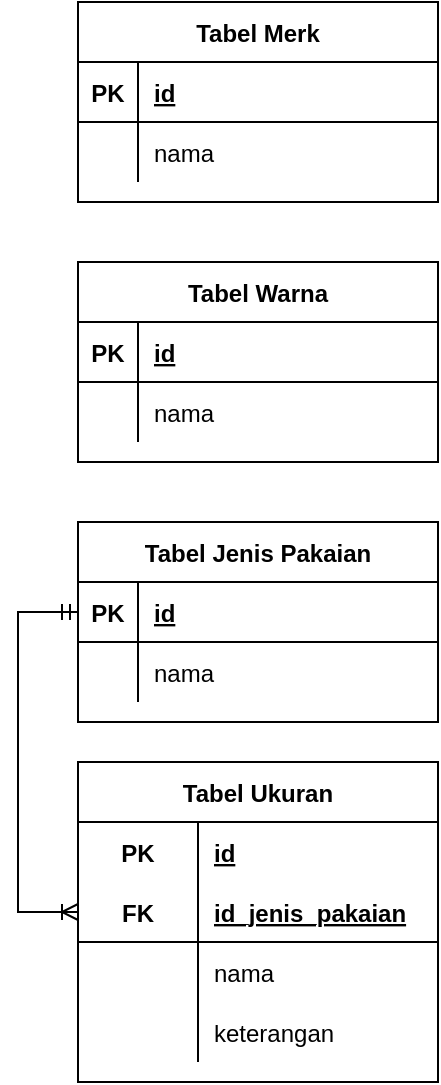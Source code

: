 <mxfile version="20.5.1" type="github"><diagram id="e8OdLwDFIZkTJ4T7T-KY" name="Page-1"><mxGraphModel dx="1422" dy="800" grid="1" gridSize="10" guides="1" tooltips="1" connect="1" arrows="1" fold="1" page="1" pageScale="1" pageWidth="850" pageHeight="1100" math="0" shadow="0"><root><mxCell id="0"/><mxCell id="1" parent="0"/><mxCell id="Obx3cWNFt33tF2TMDMy1-14" value="Tabel Warna" style="shape=table;startSize=30;container=1;collapsible=1;childLayout=tableLayout;fixedRows=1;rowLines=0;fontStyle=1;align=center;resizeLast=1;" vertex="1" parent="1"><mxGeometry x="50" y="220" width="180" height="100" as="geometry"/></mxCell><mxCell id="Obx3cWNFt33tF2TMDMy1-15" value="" style="shape=tableRow;horizontal=0;startSize=0;swimlaneHead=0;swimlaneBody=0;fillColor=none;collapsible=0;dropTarget=0;points=[[0,0.5],[1,0.5]];portConstraint=eastwest;top=0;left=0;right=0;bottom=1;" vertex="1" parent="Obx3cWNFt33tF2TMDMy1-14"><mxGeometry y="30" width="180" height="30" as="geometry"/></mxCell><mxCell id="Obx3cWNFt33tF2TMDMy1-16" value="PK" style="shape=partialRectangle;connectable=0;fillColor=none;top=0;left=0;bottom=0;right=0;fontStyle=1;overflow=hidden;" vertex="1" parent="Obx3cWNFt33tF2TMDMy1-15"><mxGeometry width="30" height="30" as="geometry"><mxRectangle width="30" height="30" as="alternateBounds"/></mxGeometry></mxCell><mxCell id="Obx3cWNFt33tF2TMDMy1-17" value="id" style="shape=partialRectangle;connectable=0;fillColor=none;top=0;left=0;bottom=0;right=0;align=left;spacingLeft=6;fontStyle=5;overflow=hidden;" vertex="1" parent="Obx3cWNFt33tF2TMDMy1-15"><mxGeometry x="30" width="150" height="30" as="geometry"><mxRectangle width="150" height="30" as="alternateBounds"/></mxGeometry></mxCell><mxCell id="Obx3cWNFt33tF2TMDMy1-18" value="" style="shape=tableRow;horizontal=0;startSize=0;swimlaneHead=0;swimlaneBody=0;fillColor=none;collapsible=0;dropTarget=0;points=[[0,0.5],[1,0.5]];portConstraint=eastwest;top=0;left=0;right=0;bottom=0;" vertex="1" parent="Obx3cWNFt33tF2TMDMy1-14"><mxGeometry y="60" width="180" height="30" as="geometry"/></mxCell><mxCell id="Obx3cWNFt33tF2TMDMy1-19" value="" style="shape=partialRectangle;connectable=0;fillColor=none;top=0;left=0;bottom=0;right=0;editable=1;overflow=hidden;" vertex="1" parent="Obx3cWNFt33tF2TMDMy1-18"><mxGeometry width="30" height="30" as="geometry"><mxRectangle width="30" height="30" as="alternateBounds"/></mxGeometry></mxCell><mxCell id="Obx3cWNFt33tF2TMDMy1-20" value="nama" style="shape=partialRectangle;connectable=0;fillColor=none;top=0;left=0;bottom=0;right=0;align=left;spacingLeft=6;overflow=hidden;" vertex="1" parent="Obx3cWNFt33tF2TMDMy1-18"><mxGeometry x="30" width="150" height="30" as="geometry"><mxRectangle width="150" height="30" as="alternateBounds"/></mxGeometry></mxCell><mxCell id="Obx3cWNFt33tF2TMDMy1-27" value="Tabel Merk" style="shape=table;startSize=30;container=1;collapsible=1;childLayout=tableLayout;fixedRows=1;rowLines=0;fontStyle=1;align=center;resizeLast=1;" vertex="1" parent="1"><mxGeometry x="50" y="90" width="180" height="100" as="geometry"/></mxCell><mxCell id="Obx3cWNFt33tF2TMDMy1-28" value="" style="shape=tableRow;horizontal=0;startSize=0;swimlaneHead=0;swimlaneBody=0;fillColor=none;collapsible=0;dropTarget=0;points=[[0,0.5],[1,0.5]];portConstraint=eastwest;top=0;left=0;right=0;bottom=1;" vertex="1" parent="Obx3cWNFt33tF2TMDMy1-27"><mxGeometry y="30" width="180" height="30" as="geometry"/></mxCell><mxCell id="Obx3cWNFt33tF2TMDMy1-29" value="PK" style="shape=partialRectangle;connectable=0;fillColor=none;top=0;left=0;bottom=0;right=0;fontStyle=1;overflow=hidden;" vertex="1" parent="Obx3cWNFt33tF2TMDMy1-28"><mxGeometry width="30" height="30" as="geometry"><mxRectangle width="30" height="30" as="alternateBounds"/></mxGeometry></mxCell><mxCell id="Obx3cWNFt33tF2TMDMy1-30" value="id" style="shape=partialRectangle;connectable=0;fillColor=none;top=0;left=0;bottom=0;right=0;align=left;spacingLeft=6;fontStyle=5;overflow=hidden;" vertex="1" parent="Obx3cWNFt33tF2TMDMy1-28"><mxGeometry x="30" width="150" height="30" as="geometry"><mxRectangle width="150" height="30" as="alternateBounds"/></mxGeometry></mxCell><mxCell id="Obx3cWNFt33tF2TMDMy1-31" value="" style="shape=tableRow;horizontal=0;startSize=0;swimlaneHead=0;swimlaneBody=0;fillColor=none;collapsible=0;dropTarget=0;points=[[0,0.5],[1,0.5]];portConstraint=eastwest;top=0;left=0;right=0;bottom=0;" vertex="1" parent="Obx3cWNFt33tF2TMDMy1-27"><mxGeometry y="60" width="180" height="30" as="geometry"/></mxCell><mxCell id="Obx3cWNFt33tF2TMDMy1-32" value="" style="shape=partialRectangle;connectable=0;fillColor=none;top=0;left=0;bottom=0;right=0;editable=1;overflow=hidden;" vertex="1" parent="Obx3cWNFt33tF2TMDMy1-31"><mxGeometry width="30" height="30" as="geometry"><mxRectangle width="30" height="30" as="alternateBounds"/></mxGeometry></mxCell><mxCell id="Obx3cWNFt33tF2TMDMy1-33" value="nama" style="shape=partialRectangle;connectable=0;fillColor=none;top=0;left=0;bottom=0;right=0;align=left;spacingLeft=6;overflow=hidden;" vertex="1" parent="Obx3cWNFt33tF2TMDMy1-31"><mxGeometry x="30" width="150" height="30" as="geometry"><mxRectangle width="150" height="30" as="alternateBounds"/></mxGeometry></mxCell><mxCell id="Obx3cWNFt33tF2TMDMy1-34" value="Tabel Jenis Pakaian" style="shape=table;startSize=30;container=1;collapsible=1;childLayout=tableLayout;fixedRows=1;rowLines=0;fontStyle=1;align=center;resizeLast=1;" vertex="1" parent="1"><mxGeometry x="50" y="350" width="180" height="100" as="geometry"/></mxCell><mxCell id="Obx3cWNFt33tF2TMDMy1-35" value="" style="shape=tableRow;horizontal=0;startSize=0;swimlaneHead=0;swimlaneBody=0;fillColor=none;collapsible=0;dropTarget=0;points=[[0,0.5],[1,0.5]];portConstraint=eastwest;top=0;left=0;right=0;bottom=1;" vertex="1" parent="Obx3cWNFt33tF2TMDMy1-34"><mxGeometry y="30" width="180" height="30" as="geometry"/></mxCell><mxCell id="Obx3cWNFt33tF2TMDMy1-36" value="PK" style="shape=partialRectangle;connectable=0;fillColor=none;top=0;left=0;bottom=0;right=0;fontStyle=1;overflow=hidden;" vertex="1" parent="Obx3cWNFt33tF2TMDMy1-35"><mxGeometry width="30" height="30" as="geometry"><mxRectangle width="30" height="30" as="alternateBounds"/></mxGeometry></mxCell><mxCell id="Obx3cWNFt33tF2TMDMy1-37" value="id" style="shape=partialRectangle;connectable=0;fillColor=none;top=0;left=0;bottom=0;right=0;align=left;spacingLeft=6;fontStyle=5;overflow=hidden;" vertex="1" parent="Obx3cWNFt33tF2TMDMy1-35"><mxGeometry x="30" width="150" height="30" as="geometry"><mxRectangle width="150" height="30" as="alternateBounds"/></mxGeometry></mxCell><mxCell id="Obx3cWNFt33tF2TMDMy1-38" value="" style="shape=tableRow;horizontal=0;startSize=0;swimlaneHead=0;swimlaneBody=0;fillColor=none;collapsible=0;dropTarget=0;points=[[0,0.5],[1,0.5]];portConstraint=eastwest;top=0;left=0;right=0;bottom=0;" vertex="1" parent="Obx3cWNFt33tF2TMDMy1-34"><mxGeometry y="60" width="180" height="30" as="geometry"/></mxCell><mxCell id="Obx3cWNFt33tF2TMDMy1-39" value="" style="shape=partialRectangle;connectable=0;fillColor=none;top=0;left=0;bottom=0;right=0;editable=1;overflow=hidden;" vertex="1" parent="Obx3cWNFt33tF2TMDMy1-38"><mxGeometry width="30" height="30" as="geometry"><mxRectangle width="30" height="30" as="alternateBounds"/></mxGeometry></mxCell><mxCell id="Obx3cWNFt33tF2TMDMy1-40" value="nama" style="shape=partialRectangle;connectable=0;fillColor=none;top=0;left=0;bottom=0;right=0;align=left;spacingLeft=6;overflow=hidden;" vertex="1" parent="Obx3cWNFt33tF2TMDMy1-38"><mxGeometry x="30" width="150" height="30" as="geometry"><mxRectangle width="150" height="30" as="alternateBounds"/></mxGeometry></mxCell><mxCell id="Obx3cWNFt33tF2TMDMy1-41" value="Tabel Ukuran" style="shape=table;startSize=30;container=1;collapsible=1;childLayout=tableLayout;fixedRows=1;rowLines=0;fontStyle=1;align=center;resizeLast=1;" vertex="1" parent="1"><mxGeometry x="50" y="470" width="180" height="160" as="geometry"/></mxCell><mxCell id="Obx3cWNFt33tF2TMDMy1-42" value="" style="shape=tableRow;horizontal=0;startSize=0;swimlaneHead=0;swimlaneBody=0;fillColor=none;collapsible=0;dropTarget=0;points=[[0,0.5],[1,0.5]];portConstraint=eastwest;top=0;left=0;right=0;bottom=0;" vertex="1" parent="Obx3cWNFt33tF2TMDMy1-41"><mxGeometry y="30" width="180" height="30" as="geometry"/></mxCell><mxCell id="Obx3cWNFt33tF2TMDMy1-43" value="PK" style="shape=partialRectangle;connectable=0;fillColor=none;top=0;left=0;bottom=0;right=0;fontStyle=1;overflow=hidden;" vertex="1" parent="Obx3cWNFt33tF2TMDMy1-42"><mxGeometry width="60" height="30" as="geometry"><mxRectangle width="60" height="30" as="alternateBounds"/></mxGeometry></mxCell><mxCell id="Obx3cWNFt33tF2TMDMy1-44" value="id" style="shape=partialRectangle;connectable=0;fillColor=none;top=0;left=0;bottom=0;right=0;align=left;spacingLeft=6;fontStyle=5;overflow=hidden;" vertex="1" parent="Obx3cWNFt33tF2TMDMy1-42"><mxGeometry x="60" width="120" height="30" as="geometry"><mxRectangle width="120" height="30" as="alternateBounds"/></mxGeometry></mxCell><mxCell id="Obx3cWNFt33tF2TMDMy1-45" value="" style="shape=tableRow;horizontal=0;startSize=0;swimlaneHead=0;swimlaneBody=0;fillColor=none;collapsible=0;dropTarget=0;points=[[0,0.5],[1,0.5]];portConstraint=eastwest;top=0;left=0;right=0;bottom=1;" vertex="1" parent="Obx3cWNFt33tF2TMDMy1-41"><mxGeometry y="60" width="180" height="30" as="geometry"/></mxCell><mxCell id="Obx3cWNFt33tF2TMDMy1-46" value="FK" style="shape=partialRectangle;connectable=0;fillColor=none;top=0;left=0;bottom=0;right=0;fontStyle=1;overflow=hidden;" vertex="1" parent="Obx3cWNFt33tF2TMDMy1-45"><mxGeometry width="60" height="30" as="geometry"><mxRectangle width="60" height="30" as="alternateBounds"/></mxGeometry></mxCell><mxCell id="Obx3cWNFt33tF2TMDMy1-47" value="id_jenis_pakaian" style="shape=partialRectangle;connectable=0;fillColor=none;top=0;left=0;bottom=0;right=0;align=left;spacingLeft=6;fontStyle=5;overflow=hidden;" vertex="1" parent="Obx3cWNFt33tF2TMDMy1-45"><mxGeometry x="60" width="120" height="30" as="geometry"><mxRectangle width="120" height="30" as="alternateBounds"/></mxGeometry></mxCell><mxCell id="Obx3cWNFt33tF2TMDMy1-48" value="" style="shape=tableRow;horizontal=0;startSize=0;swimlaneHead=0;swimlaneBody=0;fillColor=none;collapsible=0;dropTarget=0;points=[[0,0.5],[1,0.5]];portConstraint=eastwest;top=0;left=0;right=0;bottom=0;" vertex="1" parent="Obx3cWNFt33tF2TMDMy1-41"><mxGeometry y="90" width="180" height="30" as="geometry"/></mxCell><mxCell id="Obx3cWNFt33tF2TMDMy1-49" value="" style="shape=partialRectangle;connectable=0;fillColor=none;top=0;left=0;bottom=0;right=0;editable=1;overflow=hidden;" vertex="1" parent="Obx3cWNFt33tF2TMDMy1-48"><mxGeometry width="60" height="30" as="geometry"><mxRectangle width="60" height="30" as="alternateBounds"/></mxGeometry></mxCell><mxCell id="Obx3cWNFt33tF2TMDMy1-50" value="nama" style="shape=partialRectangle;connectable=0;fillColor=none;top=0;left=0;bottom=0;right=0;align=left;spacingLeft=6;overflow=hidden;" vertex="1" parent="Obx3cWNFt33tF2TMDMy1-48"><mxGeometry x="60" width="120" height="30" as="geometry"><mxRectangle width="120" height="30" as="alternateBounds"/></mxGeometry></mxCell><mxCell id="Obx3cWNFt33tF2TMDMy1-51" value="" style="shape=tableRow;horizontal=0;startSize=0;swimlaneHead=0;swimlaneBody=0;fillColor=none;collapsible=0;dropTarget=0;points=[[0,0.5],[1,0.5]];portConstraint=eastwest;top=0;left=0;right=0;bottom=0;" vertex="1" parent="Obx3cWNFt33tF2TMDMy1-41"><mxGeometry y="120" width="180" height="30" as="geometry"/></mxCell><mxCell id="Obx3cWNFt33tF2TMDMy1-52" value="" style="shape=partialRectangle;connectable=0;fillColor=none;top=0;left=0;bottom=0;right=0;editable=1;overflow=hidden;" vertex="1" parent="Obx3cWNFt33tF2TMDMy1-51"><mxGeometry width="60" height="30" as="geometry"><mxRectangle width="60" height="30" as="alternateBounds"/></mxGeometry></mxCell><mxCell id="Obx3cWNFt33tF2TMDMy1-53" value="keterangan" style="shape=partialRectangle;connectable=0;fillColor=none;top=0;left=0;bottom=0;right=0;align=left;spacingLeft=6;overflow=hidden;" vertex="1" parent="Obx3cWNFt33tF2TMDMy1-51"><mxGeometry x="60" width="120" height="30" as="geometry"><mxRectangle width="120" height="30" as="alternateBounds"/></mxGeometry></mxCell><mxCell id="Obx3cWNFt33tF2TMDMy1-55" style="edgeStyle=orthogonalEdgeStyle;rounded=0;orthogonalLoop=1;jettySize=auto;html=1;entryX=0;entryY=0.5;entryDx=0;entryDy=0;endArrow=ERoneToMany;endFill=0;startArrow=ERmandOne;startFill=0;" edge="1" parent="1" source="Obx3cWNFt33tF2TMDMy1-35" target="Obx3cWNFt33tF2TMDMy1-45"><mxGeometry relative="1" as="geometry"><Array as="points"><mxPoint x="20" y="395"/><mxPoint x="20" y="545"/></Array></mxGeometry></mxCell></root></mxGraphModel></diagram></mxfile>